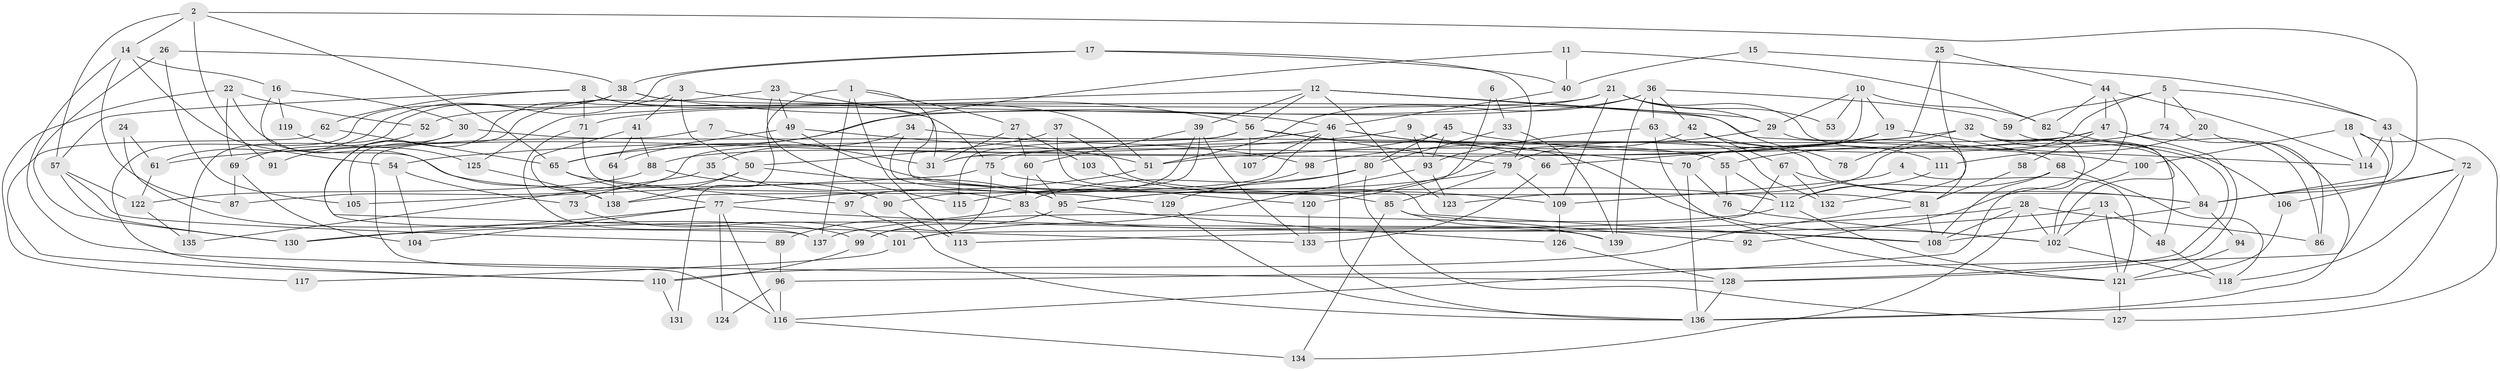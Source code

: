 // coarse degree distribution, {7: 0.054945054945054944, 8: 0.07692307692307693, 6: 0.15384615384615385, 2: 0.14285714285714285, 3: 0.16483516483516483, 5: 0.15384615384615385, 4: 0.15384615384615385, 9: 0.07692307692307693, 10: 0.01098901098901099, 11: 0.01098901098901099}
// Generated by graph-tools (version 1.1) at 2025/42/03/06/25 10:42:00]
// undirected, 139 vertices, 278 edges
graph export_dot {
graph [start="1"]
  node [color=gray90,style=filled];
  1;
  2;
  3;
  4;
  5;
  6;
  7;
  8;
  9;
  10;
  11;
  12;
  13;
  14;
  15;
  16;
  17;
  18;
  19;
  20;
  21;
  22;
  23;
  24;
  25;
  26;
  27;
  28;
  29;
  30;
  31;
  32;
  33;
  34;
  35;
  36;
  37;
  38;
  39;
  40;
  41;
  42;
  43;
  44;
  45;
  46;
  47;
  48;
  49;
  50;
  51;
  52;
  53;
  54;
  55;
  56;
  57;
  58;
  59;
  60;
  61;
  62;
  63;
  64;
  65;
  66;
  67;
  68;
  69;
  70;
  71;
  72;
  73;
  74;
  75;
  76;
  77;
  78;
  79;
  80;
  81;
  82;
  83;
  84;
  85;
  86;
  87;
  88;
  89;
  90;
  91;
  92;
  93;
  94;
  95;
  96;
  97;
  98;
  99;
  100;
  101;
  102;
  103;
  104;
  105;
  106;
  107;
  108;
  109;
  110;
  111;
  112;
  113;
  114;
  115;
  116;
  117;
  118;
  119;
  120;
  121;
  122;
  123;
  124;
  125;
  126;
  127;
  128;
  129;
  130;
  131;
  132;
  133;
  134;
  135;
  136;
  137;
  138;
  139;
  1 -- 85;
  1 -- 137;
  1 -- 27;
  1 -- 113;
  1 -- 131;
  2 -- 84;
  2 -- 65;
  2 -- 14;
  2 -- 57;
  2 -- 91;
  3 -- 50;
  3 -- 137;
  3 -- 41;
  3 -- 56;
  4 -- 121;
  4 -- 109;
  5 -- 123;
  5 -- 59;
  5 -- 20;
  5 -- 43;
  5 -- 74;
  6 -- 120;
  6 -- 33;
  7 -- 31;
  7 -- 116;
  8 -- 57;
  8 -- 75;
  8 -- 51;
  8 -- 62;
  8 -- 71;
  9 -- 61;
  9 -- 84;
  9 -- 93;
  10 -- 19;
  10 -- 82;
  10 -- 29;
  10 -- 31;
  10 -- 53;
  11 -- 65;
  11 -- 82;
  11 -- 40;
  12 -- 56;
  12 -- 29;
  12 -- 39;
  12 -- 78;
  12 -- 123;
  12 -- 125;
  13 -- 121;
  13 -- 102;
  13 -- 48;
  13 -- 113;
  14 -- 87;
  14 -- 16;
  14 -- 54;
  14 -- 128;
  15 -- 43;
  15 -- 40;
  16 -- 138;
  16 -- 30;
  16 -- 119;
  17 -- 38;
  17 -- 40;
  17 -- 79;
  17 -- 135;
  18 -- 100;
  18 -- 114;
  18 -- 96;
  18 -- 127;
  19 -- 31;
  19 -- 68;
  19 -- 70;
  20 -- 111;
  20 -- 86;
  21 -- 71;
  21 -- 84;
  21 -- 29;
  21 -- 52;
  21 -- 53;
  21 -- 109;
  22 -- 52;
  22 -- 95;
  22 -- 69;
  22 -- 117;
  23 -- 31;
  23 -- 105;
  23 -- 49;
  23 -- 115;
  24 -- 61;
  24 -- 99;
  25 -- 66;
  25 -- 44;
  25 -- 132;
  26 -- 130;
  26 -- 38;
  26 -- 105;
  27 -- 60;
  27 -- 31;
  27 -- 103;
  28 -- 130;
  28 -- 108;
  28 -- 86;
  28 -- 102;
  28 -- 134;
  29 -- 79;
  29 -- 81;
  30 -- 55;
  30 -- 91;
  30 -- 133;
  32 -- 51;
  32 -- 106;
  32 -- 48;
  32 -- 78;
  32 -- 116;
  33 -- 80;
  33 -- 139;
  34 -- 129;
  34 -- 98;
  34 -- 35;
  35 -- 83;
  35 -- 135;
  36 -- 42;
  36 -- 51;
  36 -- 59;
  36 -- 63;
  36 -- 64;
  36 -- 139;
  37 -- 108;
  37 -- 81;
  37 -- 50;
  38 -- 46;
  38 -- 110;
  38 -- 61;
  38 -- 114;
  39 -- 60;
  39 -- 90;
  39 -- 97;
  39 -- 133;
  40 -- 46;
  41 -- 138;
  41 -- 64;
  41 -- 88;
  42 -- 67;
  42 -- 95;
  42 -- 111;
  43 -- 72;
  43 -- 84;
  43 -- 114;
  44 -- 47;
  44 -- 114;
  44 -- 82;
  44 -- 92;
  45 -- 88;
  45 -- 93;
  45 -- 80;
  45 -- 100;
  46 -- 138;
  46 -- 102;
  46 -- 54;
  46 -- 70;
  46 -- 107;
  46 -- 136;
  47 -- 128;
  47 -- 86;
  47 -- 55;
  47 -- 58;
  47 -- 75;
  48 -- 118;
  49 -- 112;
  49 -- 51;
  49 -- 65;
  50 -- 95;
  50 -- 73;
  50 -- 138;
  51 -- 77;
  52 -- 69;
  54 -- 73;
  54 -- 104;
  55 -- 112;
  55 -- 76;
  56 -- 79;
  56 -- 66;
  56 -- 87;
  56 -- 107;
  56 -- 115;
  57 -- 122;
  57 -- 89;
  57 -- 130;
  58 -- 81;
  59 -- 102;
  60 -- 95;
  60 -- 83;
  61 -- 122;
  62 -- 65;
  62 -- 110;
  63 -- 93;
  63 -- 121;
  63 -- 132;
  64 -- 138;
  65 -- 97;
  65 -- 77;
  66 -- 133;
  67 -- 84;
  67 -- 132;
  67 -- 101;
  68 -- 118;
  68 -- 108;
  68 -- 112;
  69 -- 104;
  69 -- 87;
  70 -- 76;
  70 -- 136;
  71 -- 90;
  71 -- 137;
  72 -- 118;
  72 -- 136;
  72 -- 84;
  72 -- 106;
  73 -- 101;
  74 -- 136;
  74 -- 98;
  75 -- 99;
  75 -- 105;
  75 -- 120;
  76 -- 102;
  77 -- 104;
  77 -- 108;
  77 -- 116;
  77 -- 124;
  77 -- 130;
  79 -- 85;
  79 -- 95;
  79 -- 109;
  80 -- 83;
  80 -- 127;
  80 -- 129;
  81 -- 108;
  81 -- 110;
  82 -- 128;
  83 -- 139;
  83 -- 89;
  84 -- 94;
  84 -- 108;
  85 -- 134;
  85 -- 92;
  85 -- 139;
  88 -- 90;
  88 -- 122;
  89 -- 96;
  90 -- 113;
  93 -- 101;
  93 -- 123;
  94 -- 121;
  95 -- 126;
  95 -- 99;
  96 -- 116;
  96 -- 124;
  97 -- 136;
  98 -- 115;
  99 -- 110;
  100 -- 102;
  101 -- 117;
  102 -- 118;
  103 -- 109;
  106 -- 121;
  109 -- 126;
  110 -- 131;
  111 -- 112;
  112 -- 121;
  112 -- 137;
  116 -- 134;
  119 -- 125;
  120 -- 133;
  121 -- 127;
  122 -- 135;
  125 -- 138;
  126 -- 128;
  128 -- 136;
  129 -- 136;
}
